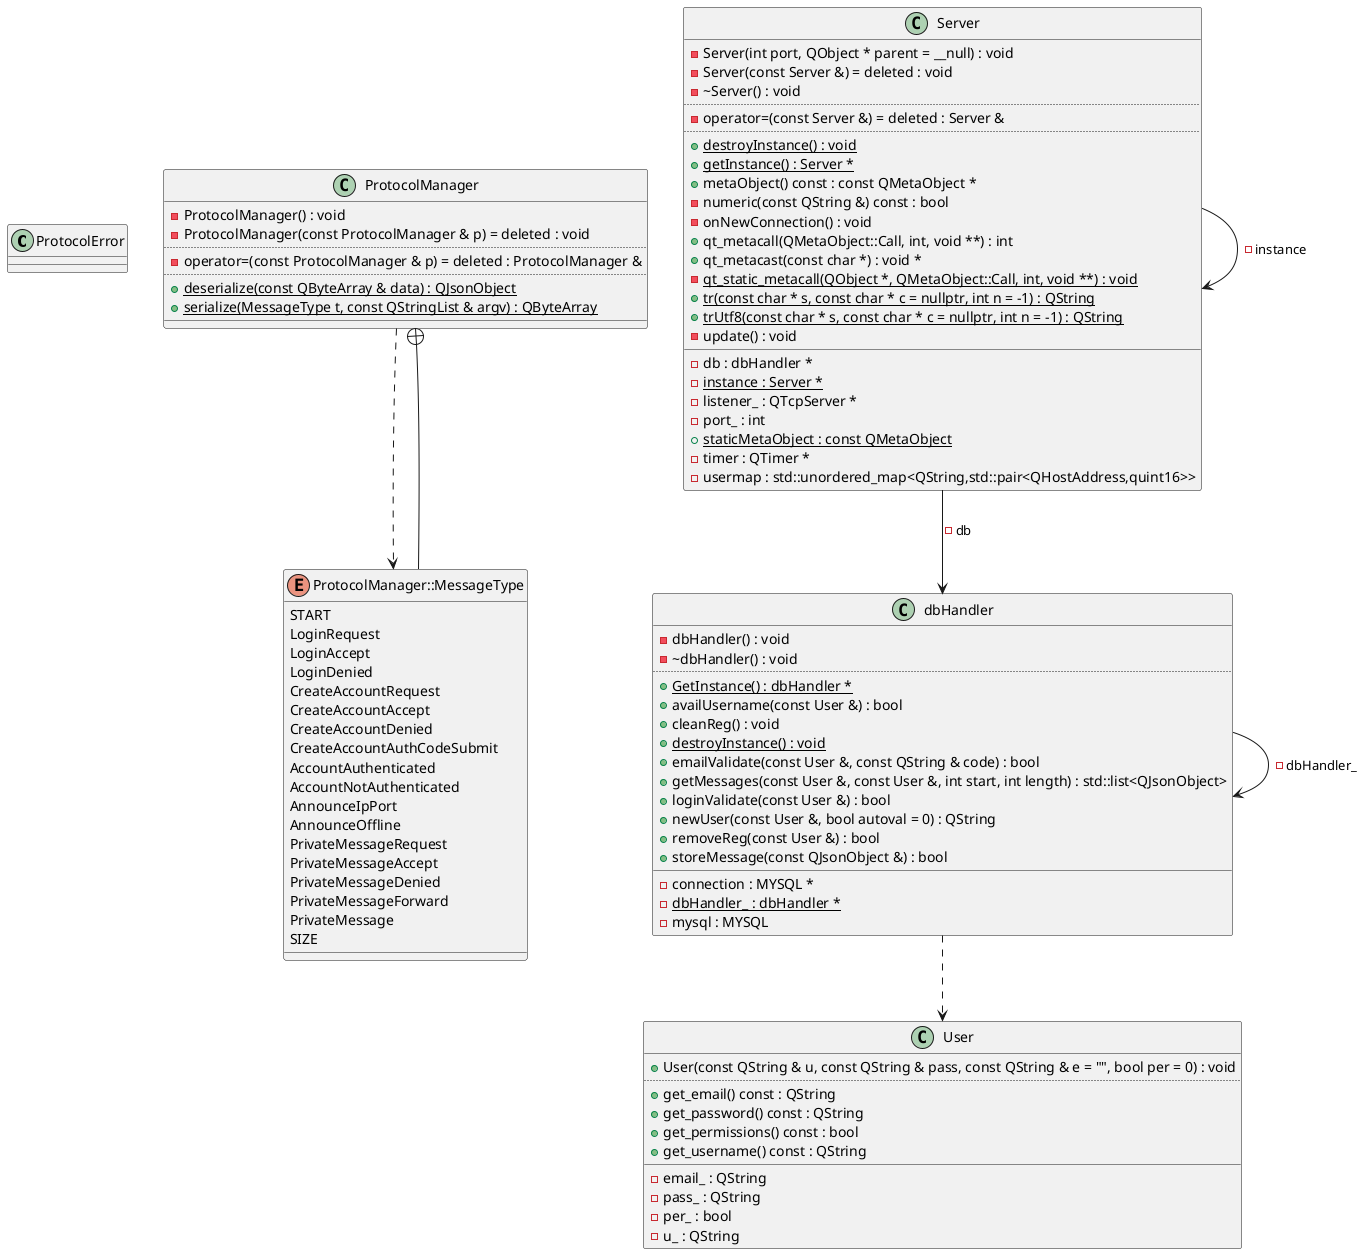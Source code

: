 @startuml
class "ProtocolError" as C_0012766499065510760009
class C_0012766499065510760009 {
__
}
class "ProtocolManager" as C_0016429213831703395188
class C_0016429213831703395188 {
-ProtocolManager() : void
-ProtocolManager(const ProtocolManager & p) = deleted : void
..
-operator=(const ProtocolManager & p) = deleted : ProtocolManager &
..
{static} +deserialize(const QByteArray & data) : QJsonObject
{static} +serialize(MessageType t, const QStringList & argv) : QByteArray
__
}
enum "ProtocolManager::MessageType" as C_0008849749518693832582
enum C_0008849749518693832582 {
START
LoginRequest
LoginAccept
LoginDenied
CreateAccountRequest
CreateAccountAccept
CreateAccountDenied
CreateAccountAuthCodeSubmit
AccountAuthenticated
AccountNotAuthenticated
AnnounceIpPort
AnnounceOffline
PrivateMessageRequest
PrivateMessageAccept
PrivateMessageDenied
PrivateMessageForward
PrivateMessage
SIZE
}
class "User" as C_0013909460443608576024
class C_0013909460443608576024 {
+User(const QString & u, const QString & pass, const QString & e = "", bool per = 0) : void
..
+get_email() const : QString
+get_password() const : QString
+get_permissions() const : bool
+get_username() const : QString
__
-email_ : QString
-pass_ : QString
-per_ : bool
-u_ : QString
}
class "dbHandler" as C_0007180728308577750051
class C_0007180728308577750051 {
-dbHandler() : void
-~dbHandler() : void
..
{static} +GetInstance() : dbHandler *
+availUsername(const User &) : bool
+cleanReg() : void
{static} +destroyInstance() : void
+emailValidate(const User &, const QString & code) : bool
+getMessages(const User &, const User &, int start, int length) : std::list<QJsonObject>
+loginValidate(const User &) : bool
+newUser(const User &, bool autoval = 0) : QString
+removeReg(const User &) : bool
+storeMessage(const QJsonObject &) : bool
__
-connection : MYSQL *
{static} -dbHandler_ : dbHandler *
-mysql : MYSQL
}
class "Server" as C_0007168929316485241399
class C_0007168929316485241399 {
-Server(int port, QObject * parent = __null) : void
-Server(const Server &) = deleted : void
-~Server() : void
..
-operator=(const Server &) = deleted : Server &
..
{static} +destroyInstance() : void
{static} +getInstance() : Server *
+metaObject() const : const QMetaObject *
-numeric(const QString &) const : bool
-onNewConnection() : void
+qt_metacall(QMetaObject::Call, int, void **) : int
+qt_metacast(const char *) : void *
{static} -qt_static_metacall(QObject *, QMetaObject::Call, int, void **) : void
{static} +tr(const char * s, const char * c = nullptr, int n = -1) : QString
{static} +trUtf8(const char * s, const char * c = nullptr, int n = -1) : QString
-update() : void
__
-db : dbHandler *
{static} -instance : Server *
-listener_ : QTcpServer *
-port_ : int
{static} +staticMetaObject : const QMetaObject
-timer : QTimer *
-usermap : std::unordered_map<QString,std::pair<QHostAddress,quint16>>
}
C_0016429213831703395188 ..> C_0008849749518693832582
C_0008849749518693832582 --+ C_0016429213831703395188
C_0007180728308577750051 ..> C_0013909460443608576024
C_0007180728308577750051 --> C_0007180728308577750051 : -dbHandler_
C_0007168929316485241399 --> C_0007180728308577750051 : -db
C_0007168929316485241399 --> C_0007168929316485241399 : -instance

'Generated with clang-uml, version 0.6.0
'LLVM version clang version 18.1.8 (Fedora 18.1.8-1.fc40)
@enduml
